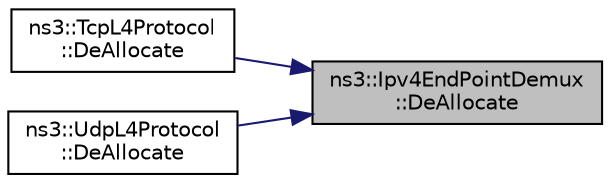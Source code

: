 digraph "ns3::Ipv4EndPointDemux::DeAllocate"
{
 // LATEX_PDF_SIZE
  edge [fontname="Helvetica",fontsize="10",labelfontname="Helvetica",labelfontsize="10"];
  node [fontname="Helvetica",fontsize="10",shape=record];
  rankdir="RL";
  Node1 [label="ns3::Ipv4EndPointDemux\l::DeAllocate",height=0.2,width=0.4,color="black", fillcolor="grey75", style="filled", fontcolor="black",tooltip="Remove a end point."];
  Node1 -> Node2 [dir="back",color="midnightblue",fontsize="10",style="solid",fontname="Helvetica"];
  Node2 [label="ns3::TcpL4Protocol\l::DeAllocate",height=0.2,width=0.4,color="black", fillcolor="white", style="filled",URL="$classns3_1_1_tcp_l4_protocol.html#ab538121d6641110ce20e68e9e4ab5fce",tooltip="Remove an IPv4 Endpoint."];
  Node1 -> Node3 [dir="back",color="midnightblue",fontsize="10",style="solid",fontname="Helvetica"];
  Node3 [label="ns3::UdpL4Protocol\l::DeAllocate",height=0.2,width=0.4,color="black", fillcolor="white", style="filled",URL="$classns3_1_1_udp_l4_protocol.html#abf4aa2b01fbf39183abff159a492372a",tooltip="Remove an IPv4 Endpoint."];
}
